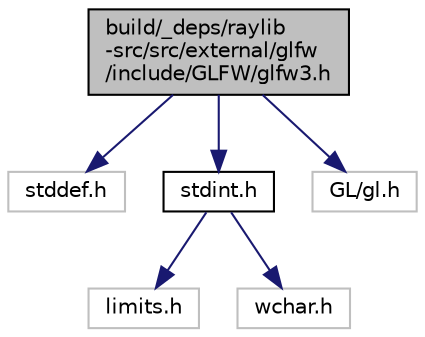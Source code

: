 digraph "build/_deps/raylib-src/src/external/glfw/include/GLFW/glfw3.h"
{
 // LATEX_PDF_SIZE
  edge [fontname="Helvetica",fontsize="10",labelfontname="Helvetica",labelfontsize="10"];
  node [fontname="Helvetica",fontsize="10",shape=record];
  Node1 [label="build/_deps/raylib\l-src/src/external/glfw\l/include/GLFW/glfw3.h",height=0.2,width=0.4,color="black", fillcolor="grey75", style="filled", fontcolor="black",tooltip="The header of the GLFW 3 API."];
  Node1 -> Node2 [color="midnightblue",fontsize="10",style="solid"];
  Node2 [label="stddef.h",height=0.2,width=0.4,color="grey75", fillcolor="white", style="filled",tooltip=" "];
  Node1 -> Node3 [color="midnightblue",fontsize="10",style="solid"];
  Node3 [label="stdint.h",height=0.2,width=0.4,color="black", fillcolor="white", style="filled",URL="$stdint_8h_source.html",tooltip=" "];
  Node3 -> Node4 [color="midnightblue",fontsize="10",style="solid"];
  Node4 [label="limits.h",height=0.2,width=0.4,color="grey75", fillcolor="white", style="filled",tooltip=" "];
  Node3 -> Node5 [color="midnightblue",fontsize="10",style="solid"];
  Node5 [label="wchar.h",height=0.2,width=0.4,color="grey75", fillcolor="white", style="filled",tooltip=" "];
  Node1 -> Node6 [color="midnightblue",fontsize="10",style="solid"];
  Node6 [label="GL/gl.h",height=0.2,width=0.4,color="grey75", fillcolor="white", style="filled",tooltip=" "];
}
